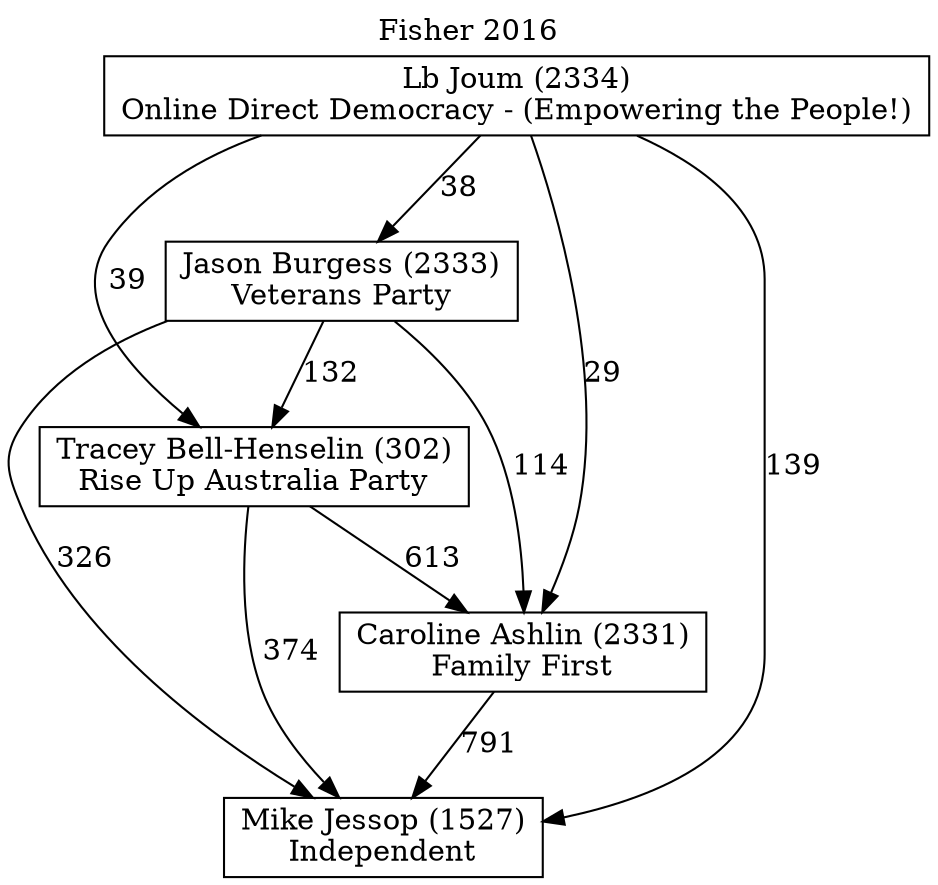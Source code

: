 // House preference flow
digraph "Mike Jessop (1527)_Fisher_2016" {
	graph [label="Fisher 2016" labelloc=t mclimit=10]
	node [shape=box]
	"Mike Jessop (1527)" [label="Mike Jessop (1527)
Independent"]
	"Caroline Ashlin (2331)" [label="Caroline Ashlin (2331)
Family First"]
	"Tracey Bell-Henselin (302)" [label="Tracey Bell-Henselin (302)
Rise Up Australia Party"]
	"Jason Burgess (2333)" [label="Jason Burgess (2333)
Veterans Party"]
	"Lb Joum (2334)" [label="Lb Joum (2334)
Online Direct Democracy - (Empowering the People!)"]
	"Caroline Ashlin (2331)" -> "Mike Jessop (1527)" [label=791]
	"Tracey Bell-Henselin (302)" -> "Caroline Ashlin (2331)" [label=613]
	"Jason Burgess (2333)" -> "Tracey Bell-Henselin (302)" [label=132]
	"Lb Joum (2334)" -> "Jason Burgess (2333)" [label=38]
	"Tracey Bell-Henselin (302)" -> "Mike Jessop (1527)" [label=374]
	"Jason Burgess (2333)" -> "Mike Jessop (1527)" [label=326]
	"Lb Joum (2334)" -> "Mike Jessop (1527)" [label=139]
	"Lb Joum (2334)" -> "Tracey Bell-Henselin (302)" [label=39]
	"Jason Burgess (2333)" -> "Caroline Ashlin (2331)" [label=114]
	"Lb Joum (2334)" -> "Caroline Ashlin (2331)" [label=29]
}
